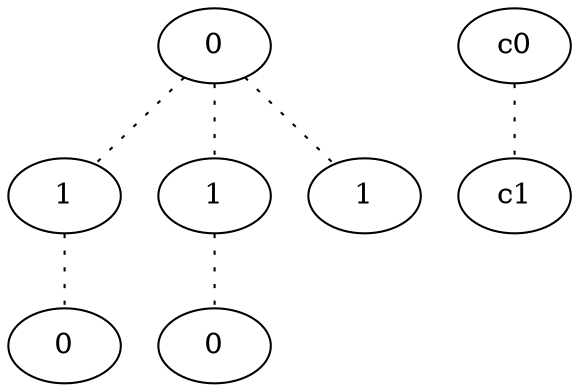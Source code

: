 graph {
a0[label=0];
a1[label=1];
a2[label=0];
a3[label=1];
a4[label=0];
a5[label=1];
a0 -- a1 [style=dotted];
a0 -- a3 [style=dotted];
a0 -- a5 [style=dotted];
a1 -- a2 [style=dotted];
a3 -- a4 [style=dotted];
c0 -- c1 [style=dotted];
}
